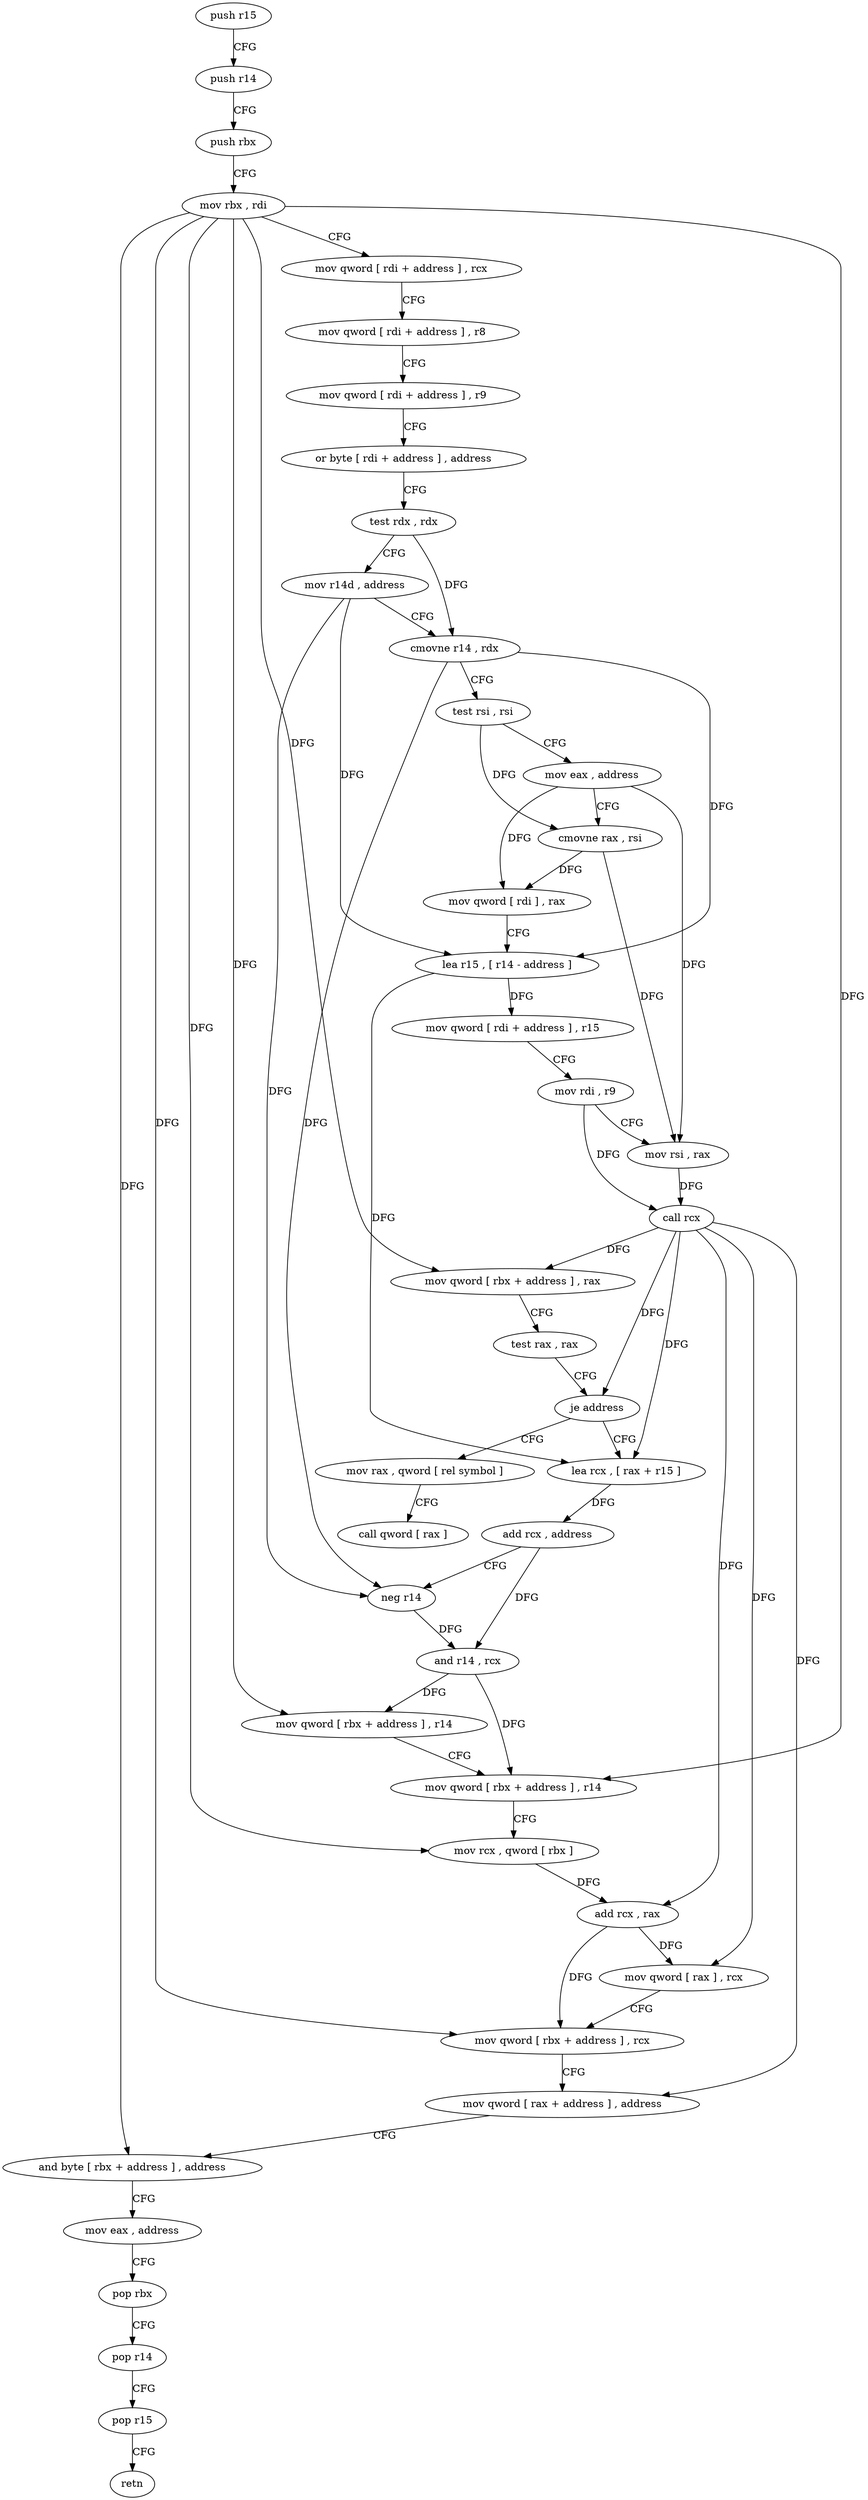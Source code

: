 digraph "func" {
"195328" [label = "push r15" ]
"195330" [label = "push r14" ]
"195332" [label = "push rbx" ]
"195333" [label = "mov rbx , rdi" ]
"195336" [label = "mov qword [ rdi + address ] , rcx" ]
"195340" [label = "mov qword [ rdi + address ] , r8" ]
"195344" [label = "mov qword [ rdi + address ] , r9" ]
"195348" [label = "or byte [ rdi + address ] , address" ]
"195352" [label = "test rdx , rdx" ]
"195355" [label = "mov r14d , address" ]
"195361" [label = "cmovne r14 , rdx" ]
"195365" [label = "test rsi , rsi" ]
"195368" [label = "mov eax , address" ]
"195373" [label = "cmovne rax , rsi" ]
"195377" [label = "mov qword [ rdi ] , rax" ]
"195380" [label = "lea r15 , [ r14 - address ]" ]
"195384" [label = "mov qword [ rdi + address ] , r15" ]
"195388" [label = "mov rdi , r9" ]
"195391" [label = "mov rsi , rax" ]
"195394" [label = "call rcx" ]
"195396" [label = "mov qword [ rbx + address ] , rax" ]
"195400" [label = "test rax , rax" ]
"195403" [label = "je address" ]
"195463" [label = "mov rax , qword [ rel symbol ]" ]
"195405" [label = "lea rcx , [ rax + r15 ]" ]
"195470" [label = "call qword [ rax ]" ]
"195409" [label = "add rcx , address" ]
"195413" [label = "neg r14" ]
"195416" [label = "and r14 , rcx" ]
"195419" [label = "mov qword [ rbx + address ] , r14" ]
"195423" [label = "mov qword [ rbx + address ] , r14" ]
"195427" [label = "mov rcx , qword [ rbx ]" ]
"195430" [label = "add rcx , rax" ]
"195433" [label = "mov qword [ rax ] , rcx" ]
"195436" [label = "mov qword [ rbx + address ] , rcx" ]
"195440" [label = "mov qword [ rax + address ] , address" ]
"195448" [label = "and byte [ rbx + address ] , address" ]
"195452" [label = "mov eax , address" ]
"195457" [label = "pop rbx" ]
"195458" [label = "pop r14" ]
"195460" [label = "pop r15" ]
"195462" [label = "retn" ]
"195328" -> "195330" [ label = "CFG" ]
"195330" -> "195332" [ label = "CFG" ]
"195332" -> "195333" [ label = "CFG" ]
"195333" -> "195336" [ label = "CFG" ]
"195333" -> "195396" [ label = "DFG" ]
"195333" -> "195419" [ label = "DFG" ]
"195333" -> "195423" [ label = "DFG" ]
"195333" -> "195427" [ label = "DFG" ]
"195333" -> "195436" [ label = "DFG" ]
"195333" -> "195448" [ label = "DFG" ]
"195336" -> "195340" [ label = "CFG" ]
"195340" -> "195344" [ label = "CFG" ]
"195344" -> "195348" [ label = "CFG" ]
"195348" -> "195352" [ label = "CFG" ]
"195352" -> "195355" [ label = "CFG" ]
"195352" -> "195361" [ label = "DFG" ]
"195355" -> "195361" [ label = "CFG" ]
"195355" -> "195380" [ label = "DFG" ]
"195355" -> "195413" [ label = "DFG" ]
"195361" -> "195365" [ label = "CFG" ]
"195361" -> "195380" [ label = "DFG" ]
"195361" -> "195413" [ label = "DFG" ]
"195365" -> "195368" [ label = "CFG" ]
"195365" -> "195373" [ label = "DFG" ]
"195368" -> "195373" [ label = "CFG" ]
"195368" -> "195377" [ label = "DFG" ]
"195368" -> "195391" [ label = "DFG" ]
"195373" -> "195377" [ label = "DFG" ]
"195373" -> "195391" [ label = "DFG" ]
"195377" -> "195380" [ label = "CFG" ]
"195380" -> "195384" [ label = "DFG" ]
"195380" -> "195405" [ label = "DFG" ]
"195384" -> "195388" [ label = "CFG" ]
"195388" -> "195391" [ label = "CFG" ]
"195388" -> "195394" [ label = "DFG" ]
"195391" -> "195394" [ label = "DFG" ]
"195394" -> "195396" [ label = "DFG" ]
"195394" -> "195403" [ label = "DFG" ]
"195394" -> "195405" [ label = "DFG" ]
"195394" -> "195430" [ label = "DFG" ]
"195394" -> "195433" [ label = "DFG" ]
"195394" -> "195440" [ label = "DFG" ]
"195396" -> "195400" [ label = "CFG" ]
"195400" -> "195403" [ label = "CFG" ]
"195403" -> "195463" [ label = "CFG" ]
"195403" -> "195405" [ label = "CFG" ]
"195463" -> "195470" [ label = "CFG" ]
"195405" -> "195409" [ label = "DFG" ]
"195409" -> "195413" [ label = "CFG" ]
"195409" -> "195416" [ label = "DFG" ]
"195413" -> "195416" [ label = "DFG" ]
"195416" -> "195419" [ label = "DFG" ]
"195416" -> "195423" [ label = "DFG" ]
"195419" -> "195423" [ label = "CFG" ]
"195423" -> "195427" [ label = "CFG" ]
"195427" -> "195430" [ label = "DFG" ]
"195430" -> "195433" [ label = "DFG" ]
"195430" -> "195436" [ label = "DFG" ]
"195433" -> "195436" [ label = "CFG" ]
"195436" -> "195440" [ label = "CFG" ]
"195440" -> "195448" [ label = "CFG" ]
"195448" -> "195452" [ label = "CFG" ]
"195452" -> "195457" [ label = "CFG" ]
"195457" -> "195458" [ label = "CFG" ]
"195458" -> "195460" [ label = "CFG" ]
"195460" -> "195462" [ label = "CFG" ]
}
